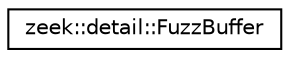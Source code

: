 digraph "Graphical Class Hierarchy"
{
 // LATEX_PDF_SIZE
  edge [fontname="Helvetica",fontsize="10",labelfontname="Helvetica",labelfontsize="10"];
  node [fontname="Helvetica",fontsize="10",shape=record];
  rankdir="LR";
  Node0 [label="zeek::detail::FuzzBuffer",height=0.2,width=0.4,color="black", fillcolor="white", style="filled",URL="$d1/da1/classzeek_1_1detail_1_1FuzzBuffer.html",tooltip=" "];
}
